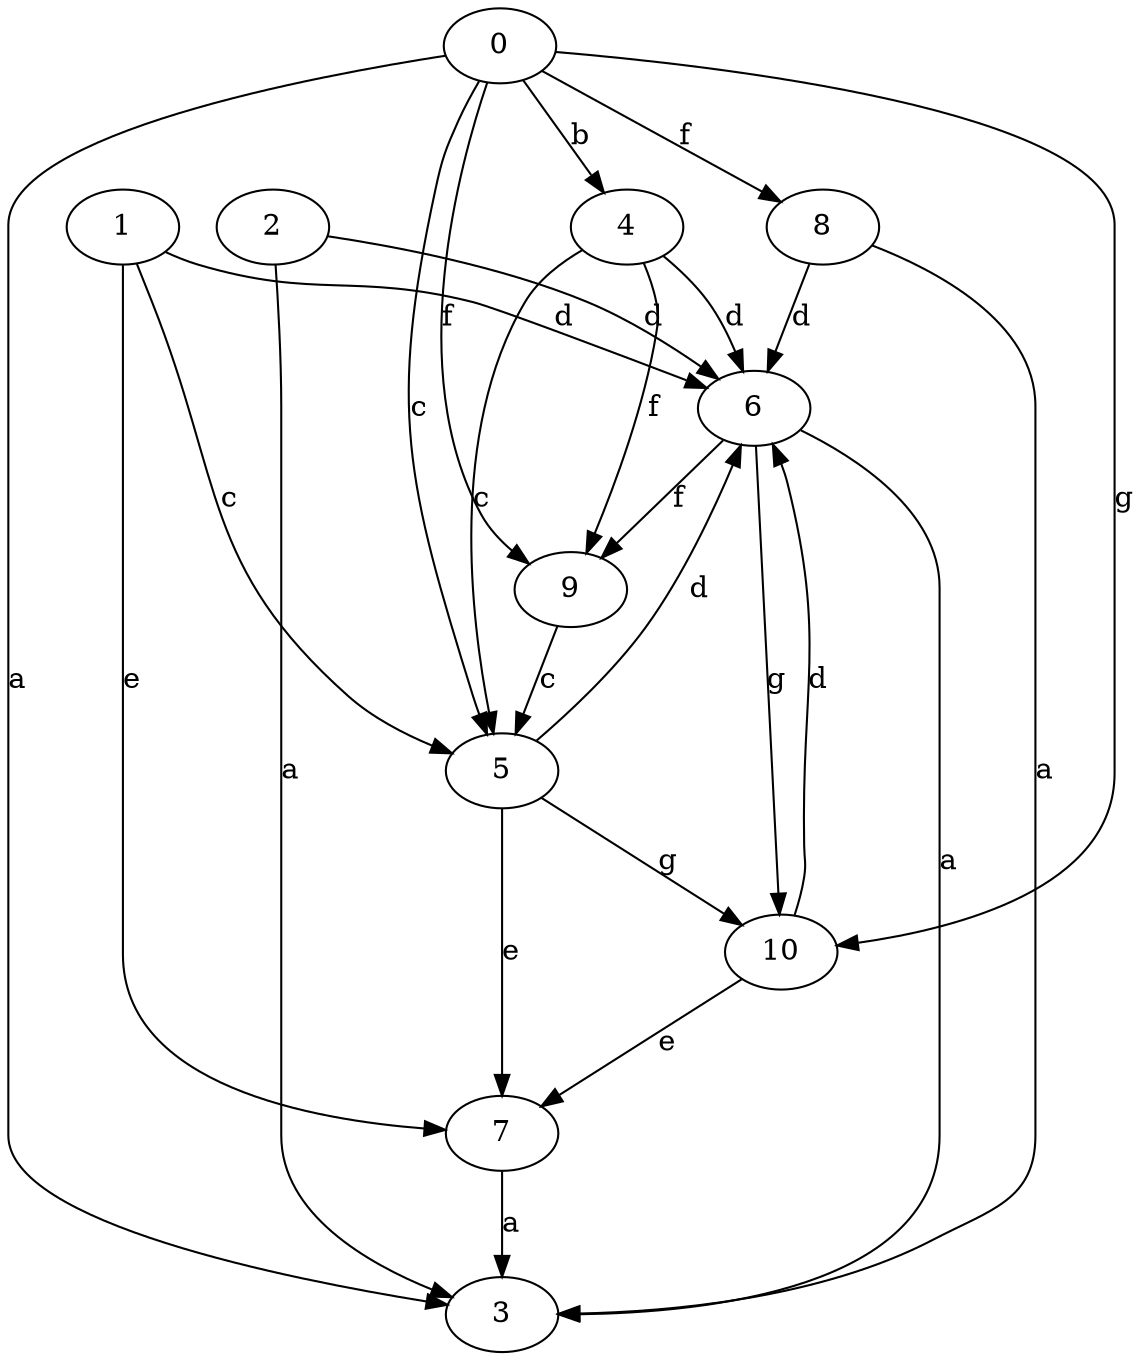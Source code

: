 strict digraph  {
2;
3;
4;
5;
0;
6;
7;
8;
9;
1;
10;
2 -> 3  [label=a];
2 -> 6  [label=d];
4 -> 5  [label=c];
4 -> 6  [label=d];
4 -> 9  [label=f];
5 -> 6  [label=d];
5 -> 7  [label=e];
5 -> 10  [label=g];
0 -> 3  [label=a];
0 -> 4  [label=b];
0 -> 5  [label=c];
0 -> 8  [label=f];
0 -> 9  [label=f];
0 -> 10  [label=g];
6 -> 3  [label=a];
6 -> 9  [label=f];
6 -> 10  [label=g];
7 -> 3  [label=a];
8 -> 3  [label=a];
8 -> 6  [label=d];
9 -> 5  [label=c];
1 -> 5  [label=c];
1 -> 6  [label=d];
1 -> 7  [label=e];
10 -> 6  [label=d];
10 -> 7  [label=e];
}
